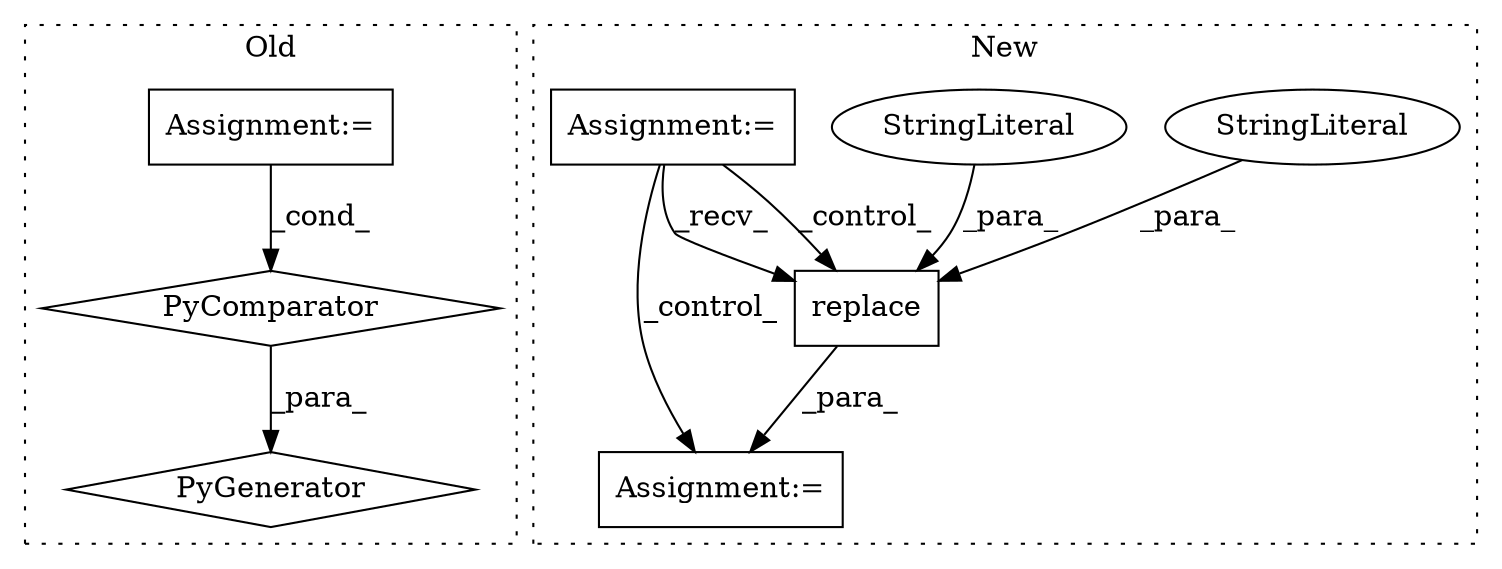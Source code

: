 digraph G {
subgraph cluster0 {
1 [label="PyGenerator" a="107" s="1620" l="138" shape="diamond"];
7 [label="Assignment:=" a="7" s="1726" l="26" shape="box"];
8 [label="PyComparator" a="113" s="1726" l="26" shape="diamond"];
label = "Old";
style="dotted";
}
subgraph cluster1 {
2 [label="replace" a="32" s="2603,2622" l="8,1" shape="box"];
3 [label="StringLiteral" a="45" s="2620" l="2" shape="ellipse"];
4 [label="StringLiteral" a="45" s="2611" l="8" shape="ellipse"];
5 [label="Assignment:=" a="7" s="2458,2536" l="53,2" shape="box"];
6 [label="Assignment:=" a="7" s="2564" l="1" shape="box"];
label = "New";
style="dotted";
}
2 -> 6 [label="_para_"];
3 -> 2 [label="_para_"];
4 -> 2 [label="_para_"];
5 -> 2 [label="_recv_"];
5 -> 6 [label="_control_"];
5 -> 2 [label="_control_"];
7 -> 8 [label="_cond_"];
8 -> 1 [label="_para_"];
}